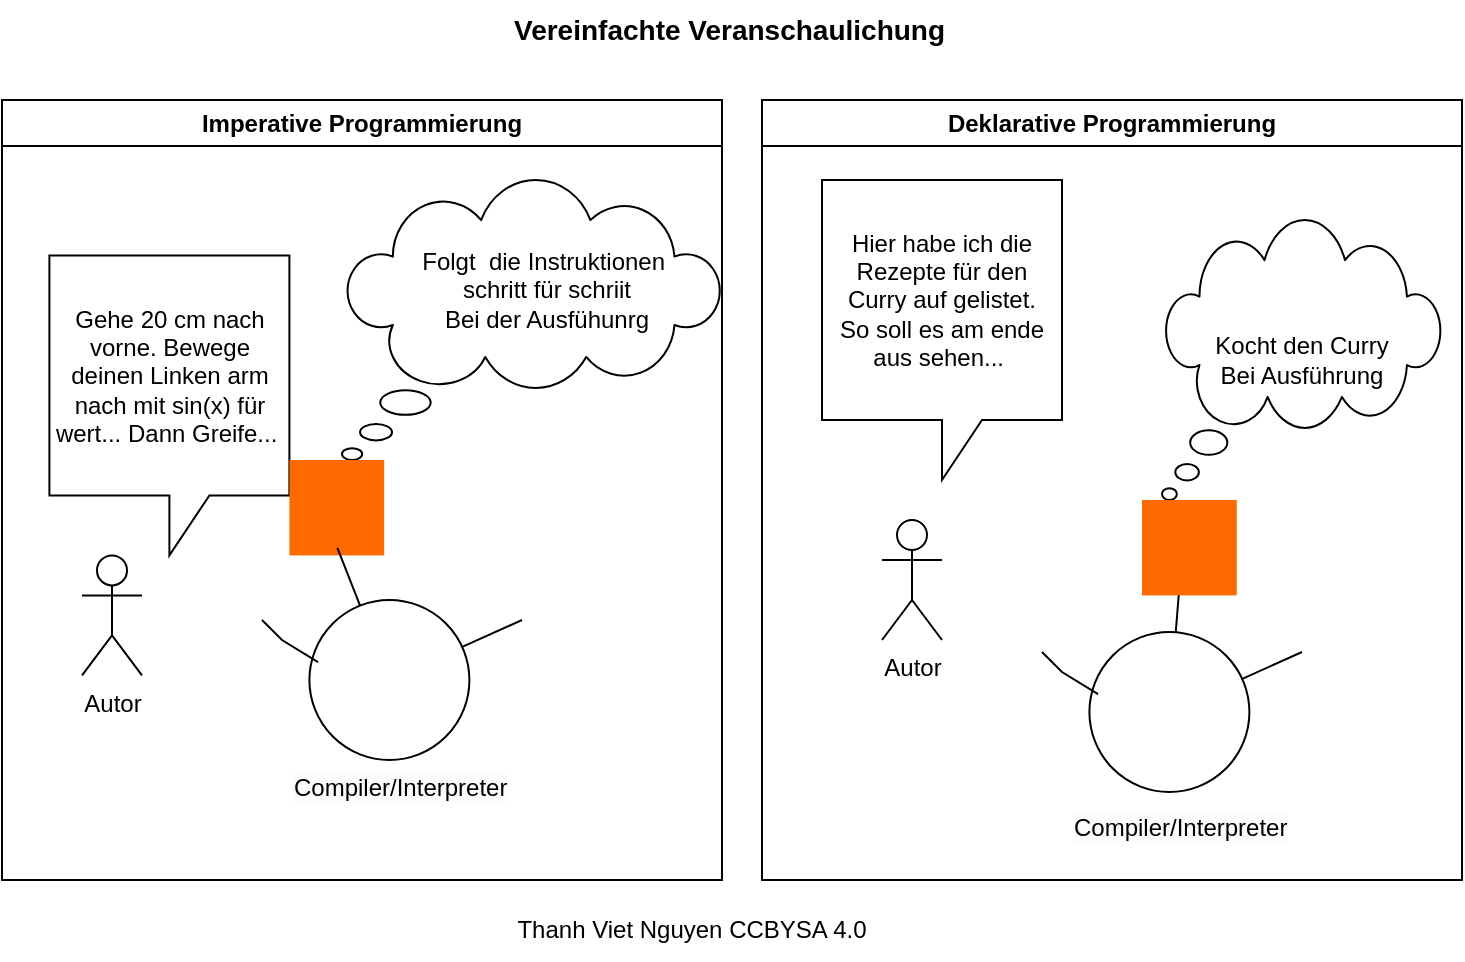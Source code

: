 <mxfile version="25.0.2">
  <diagram name="Page-1" id="2YBvvXClWsGukQMizWep">
    <mxGraphModel dx="1392" dy="876" grid="1" gridSize="10" guides="1" tooltips="1" connect="1" arrows="1" fold="1" page="1" pageScale="1" pageWidth="850" pageHeight="1100" math="0" shadow="0">
      <root>
        <mxCell id="0" />
        <mxCell id="1" parent="0" />
        <mxCell id="vjsUgd1pbUEOTmnFiNiq-3" value="Autor" style="shape=umlActor;verticalLabelPosition=bottom;verticalAlign=top;html=1;outlineConnect=0;" parent="1" vertex="1">
          <mxGeometry x="500" y="330" width="30" height="60" as="geometry" />
        </mxCell>
        <mxCell id="vjsUgd1pbUEOTmnFiNiq-10" value="Imperative Programmierung" style="swimlane;whiteSpace=wrap;html=1;" parent="1" vertex="1">
          <mxGeometry x="60" y="120" width="360" height="390" as="geometry" />
        </mxCell>
        <mxCell id="vjsUgd1pbUEOTmnFiNiq-11" value="Gehe 20 cm nach vorne. Bewege deinen Linken arm nach mit sin(x) für wert... Dann Greife...&amp;nbsp;" style="shape=callout;whiteSpace=wrap;html=1;perimeter=calloutPerimeter;" parent="vjsUgd1pbUEOTmnFiNiq-10" vertex="1">
          <mxGeometry x="23.7" y="77.7" width="120" height="150" as="geometry" />
        </mxCell>
        <mxCell id="vjsUgd1pbUEOTmnFiNiq-17" value="" style="whiteSpace=wrap;html=1;shape=mxgraph.basic.cloud_callout" parent="vjsUgd1pbUEOTmnFiNiq-10" vertex="1">
          <mxGeometry x="170" y="40" width="190" height="140" as="geometry" />
        </mxCell>
        <mxCell id="WAOULKOz9AEQnTHbhsb6-1" value="Folgt&amp;nbsp; die Instruktionen&amp;nbsp;&lt;div&gt;schritt für schriit&lt;/div&gt;&lt;div&gt;Bei der Ausfühunrg&lt;/div&gt;" style="text;html=1;align=center;verticalAlign=middle;whiteSpace=wrap;rounded=0;" parent="vjsUgd1pbUEOTmnFiNiq-10" vertex="1">
          <mxGeometry x="200" y="50" width="145" height="90" as="geometry" />
        </mxCell>
        <mxCell id="VK2HtigDTFFuKtAEsjp2-2" value="" style="points=[];aspect=fixed;html=1;align=center;shadow=0;dashed=0;fillColor=#FF6A00;strokeColor=none;shape=mxgraph.alibaba_cloud.alimt_machine_translation;" vertex="1" parent="vjsUgd1pbUEOTmnFiNiq-10">
          <mxGeometry x="143.7" y="180" width="47.4" height="47.7" as="geometry" />
        </mxCell>
        <mxCell id="VK2HtigDTFFuKtAEsjp2-5" value="" style="endArrow=none;html=1;rounded=0;" edge="1" parent="vjsUgd1pbUEOTmnFiNiq-10" source="VK2HtigDTFFuKtAEsjp2-6">
          <mxGeometry width="50" height="50" relative="1" as="geometry">
            <mxPoint x="215" y="260" as="sourcePoint" />
            <mxPoint x="260" y="260" as="targetPoint" />
          </mxGeometry>
        </mxCell>
        <mxCell id="VK2HtigDTFFuKtAEsjp2-6" value="" style="ellipse;whiteSpace=wrap;html=1;aspect=fixed;direction=south;" vertex="1" parent="vjsUgd1pbUEOTmnFiNiq-10">
          <mxGeometry x="153.7" y="250" width="80" height="80" as="geometry" />
        </mxCell>
        <mxCell id="VK2HtigDTFFuKtAEsjp2-3" value="" style="endArrow=none;html=1;rounded=0;entryX=0.506;entryY=0.922;entryDx=0;entryDy=0;entryPerimeter=0;" edge="1" parent="vjsUgd1pbUEOTmnFiNiq-10" source="VK2HtigDTFFuKtAEsjp2-6" target="VK2HtigDTFFuKtAEsjp2-2">
          <mxGeometry width="50" height="50" relative="1" as="geometry">
            <mxPoint x="160" y="260" as="sourcePoint" />
            <mxPoint x="390" y="300" as="targetPoint" />
          </mxGeometry>
        </mxCell>
        <mxCell id="VK2HtigDTFFuKtAEsjp2-8" value="" style="endArrow=none;html=1;rounded=0;entryX=0.388;entryY=0.946;entryDx=0;entryDy=0;entryPerimeter=0;" edge="1" parent="vjsUgd1pbUEOTmnFiNiq-10" target="VK2HtigDTFFuKtAEsjp2-6">
          <mxGeometry width="50" height="50" relative="1" as="geometry">
            <mxPoint x="130" y="260" as="sourcePoint" />
            <mxPoint x="130" y="280" as="targetPoint" />
            <Array as="points">
              <mxPoint x="140" y="270" />
            </Array>
          </mxGeometry>
        </mxCell>
        <mxCell id="VK2HtigDTFFuKtAEsjp2-17" value="&lt;span style=&quot;color: rgb(0, 0, 0); font-family: Helvetica; font-size: 12px; font-style: normal; font-variant-ligatures: normal; font-variant-caps: normal; font-weight: 400; letter-spacing: normal; orphans: 2; text-align: center; text-indent: 0px; text-transform: none; widows: 2; word-spacing: 0px; -webkit-text-stroke-width: 0px; white-space: nowrap; background-color: rgb(251, 251, 251); text-decoration-thickness: initial; text-decoration-style: initial; text-decoration-color: initial; display: inline !important; float: none;&quot;&gt;Compiler/Interpreter&lt;/span&gt;" style="text;whiteSpace=wrap;html=1;" vertex="1" parent="vjsUgd1pbUEOTmnFiNiq-10">
          <mxGeometry x="143.7" y="330" width="100" height="20" as="geometry" />
        </mxCell>
        <mxCell id="vjsUgd1pbUEOTmnFiNiq-1" value="Autor" style="shape=umlActor;verticalLabelPosition=bottom;verticalAlign=top;html=1;outlineConnect=0;" parent="vjsUgd1pbUEOTmnFiNiq-10" vertex="1">
          <mxGeometry x="40" y="227.7" width="30" height="60" as="geometry" />
        </mxCell>
        <mxCell id="vjsUgd1pbUEOTmnFiNiq-12" value="Deklarative Programmierung" style="swimlane;whiteSpace=wrap;html=1;" parent="1" vertex="1">
          <mxGeometry x="440" y="120" width="350" height="390" as="geometry" />
        </mxCell>
        <mxCell id="vjsUgd1pbUEOTmnFiNiq-13" value="Hier habe ich die Rezepte für den Curry auf gelistet.&lt;div&gt;So soll es am ende aus sehen...&amp;nbsp;&lt;/div&gt;" style="shape=callout;whiteSpace=wrap;html=1;perimeter=calloutPerimeter;" parent="vjsUgd1pbUEOTmnFiNiq-12" vertex="1">
          <mxGeometry x="30" y="40" width="120" height="150" as="geometry" />
        </mxCell>
        <mxCell id="vjsUgd1pbUEOTmnFiNiq-19" value="Kocht den Curry&lt;div&gt;Bei Ausführung&lt;/div&gt;" style="whiteSpace=wrap;html=1;shape=mxgraph.basic.cloud_callout" parent="vjsUgd1pbUEOTmnFiNiq-12" vertex="1">
          <mxGeometry x="200" y="60" width="140" height="140" as="geometry" />
        </mxCell>
        <mxCell id="VK2HtigDTFFuKtAEsjp2-10" value="" style="endArrow=none;html=1;rounded=0;" edge="1" parent="vjsUgd1pbUEOTmnFiNiq-12" source="VK2HtigDTFFuKtAEsjp2-11">
          <mxGeometry width="50" height="50" relative="1" as="geometry">
            <mxPoint x="225" y="276" as="sourcePoint" />
            <mxPoint x="270" y="276" as="targetPoint" />
          </mxGeometry>
        </mxCell>
        <mxCell id="VK2HtigDTFFuKtAEsjp2-11" value="" style="ellipse;whiteSpace=wrap;html=1;aspect=fixed;direction=south;" vertex="1" parent="vjsUgd1pbUEOTmnFiNiq-12">
          <mxGeometry x="163.7" y="266" width="80" height="80" as="geometry" />
        </mxCell>
        <mxCell id="VK2HtigDTFFuKtAEsjp2-12" value="" style="endArrow=none;html=1;rounded=0;entryX=0.395;entryY=0.901;entryDx=0;entryDy=0;entryPerimeter=0;" edge="1" parent="vjsUgd1pbUEOTmnFiNiq-12" source="VK2HtigDTFFuKtAEsjp2-11" target="VK2HtigDTFFuKtAEsjp2-14">
          <mxGeometry width="50" height="50" relative="1" as="geometry">
            <mxPoint x="170" y="276" as="sourcePoint" />
            <mxPoint x="204" y="240" as="targetPoint" />
          </mxGeometry>
        </mxCell>
        <mxCell id="VK2HtigDTFFuKtAEsjp2-13" value="" style="endArrow=none;html=1;rounded=0;entryX=0.388;entryY=0.946;entryDx=0;entryDy=0;entryPerimeter=0;" edge="1" parent="vjsUgd1pbUEOTmnFiNiq-12" target="VK2HtigDTFFuKtAEsjp2-11">
          <mxGeometry width="50" height="50" relative="1" as="geometry">
            <mxPoint x="140" y="276" as="sourcePoint" />
            <mxPoint x="140" y="296" as="targetPoint" />
            <Array as="points">
              <mxPoint x="150" y="286" />
            </Array>
          </mxGeometry>
        </mxCell>
        <mxCell id="VK2HtigDTFFuKtAEsjp2-20" value="&lt;span style=&quot;color: rgb(0, 0, 0); font-family: Helvetica; font-size: 12px; font-style: normal; font-variant-ligatures: normal; font-variant-caps: normal; font-weight: 400; letter-spacing: normal; orphans: 2; text-align: center; text-indent: 0px; text-transform: none; widows: 2; word-spacing: 0px; -webkit-text-stroke-width: 0px; white-space: nowrap; background-color: rgb(251, 251, 251); text-decoration-thickness: initial; text-decoration-style: initial; text-decoration-color: initial; display: inline !important; float: none;&quot;&gt;Compiler/Interpreter&lt;/span&gt;" style="text;whiteSpace=wrap;html=1;" vertex="1" parent="vjsUgd1pbUEOTmnFiNiq-12">
          <mxGeometry x="153.7" y="350" width="100" height="20" as="geometry" />
        </mxCell>
        <mxCell id="VK2HtigDTFFuKtAEsjp2-14" value="" style="points=[];aspect=fixed;html=1;align=center;shadow=0;dashed=0;fillColor=#FF6A00;strokeColor=none;shape=mxgraph.alibaba_cloud.alimt_machine_translation;" vertex="1" parent="vjsUgd1pbUEOTmnFiNiq-12">
          <mxGeometry x="190.0" y="200" width="47.4" height="47.7" as="geometry" />
        </mxCell>
        <mxCell id="MnPTTt8UfFgq5nqq0Voa-1" value="Thanh Viet Nguyen CCBYSA 4.0" style="text;html=1;align=center;verticalAlign=middle;whiteSpace=wrap;rounded=0;" parent="1" vertex="1">
          <mxGeometry x="310" y="520" width="190" height="30" as="geometry" />
        </mxCell>
        <mxCell id="VK2HtigDTFFuKtAEsjp2-9" value="&lt;b&gt;&lt;font style=&quot;font-size: 14px;&quot;&gt;Vereinfachte Veranschaulichung&lt;/font&gt;&lt;/b&gt;" style="text;strokeColor=none;fillColor=none;align=left;verticalAlign=middle;spacingLeft=4;spacingRight=4;overflow=hidden;points=[[0,0.5],[1,0.5]];portConstraint=eastwest;rotatable=0;whiteSpace=wrap;html=1;" vertex="1" parent="1">
          <mxGeometry x="310" y="70" width="290" height="30" as="geometry" />
        </mxCell>
      </root>
    </mxGraphModel>
  </diagram>
</mxfile>
